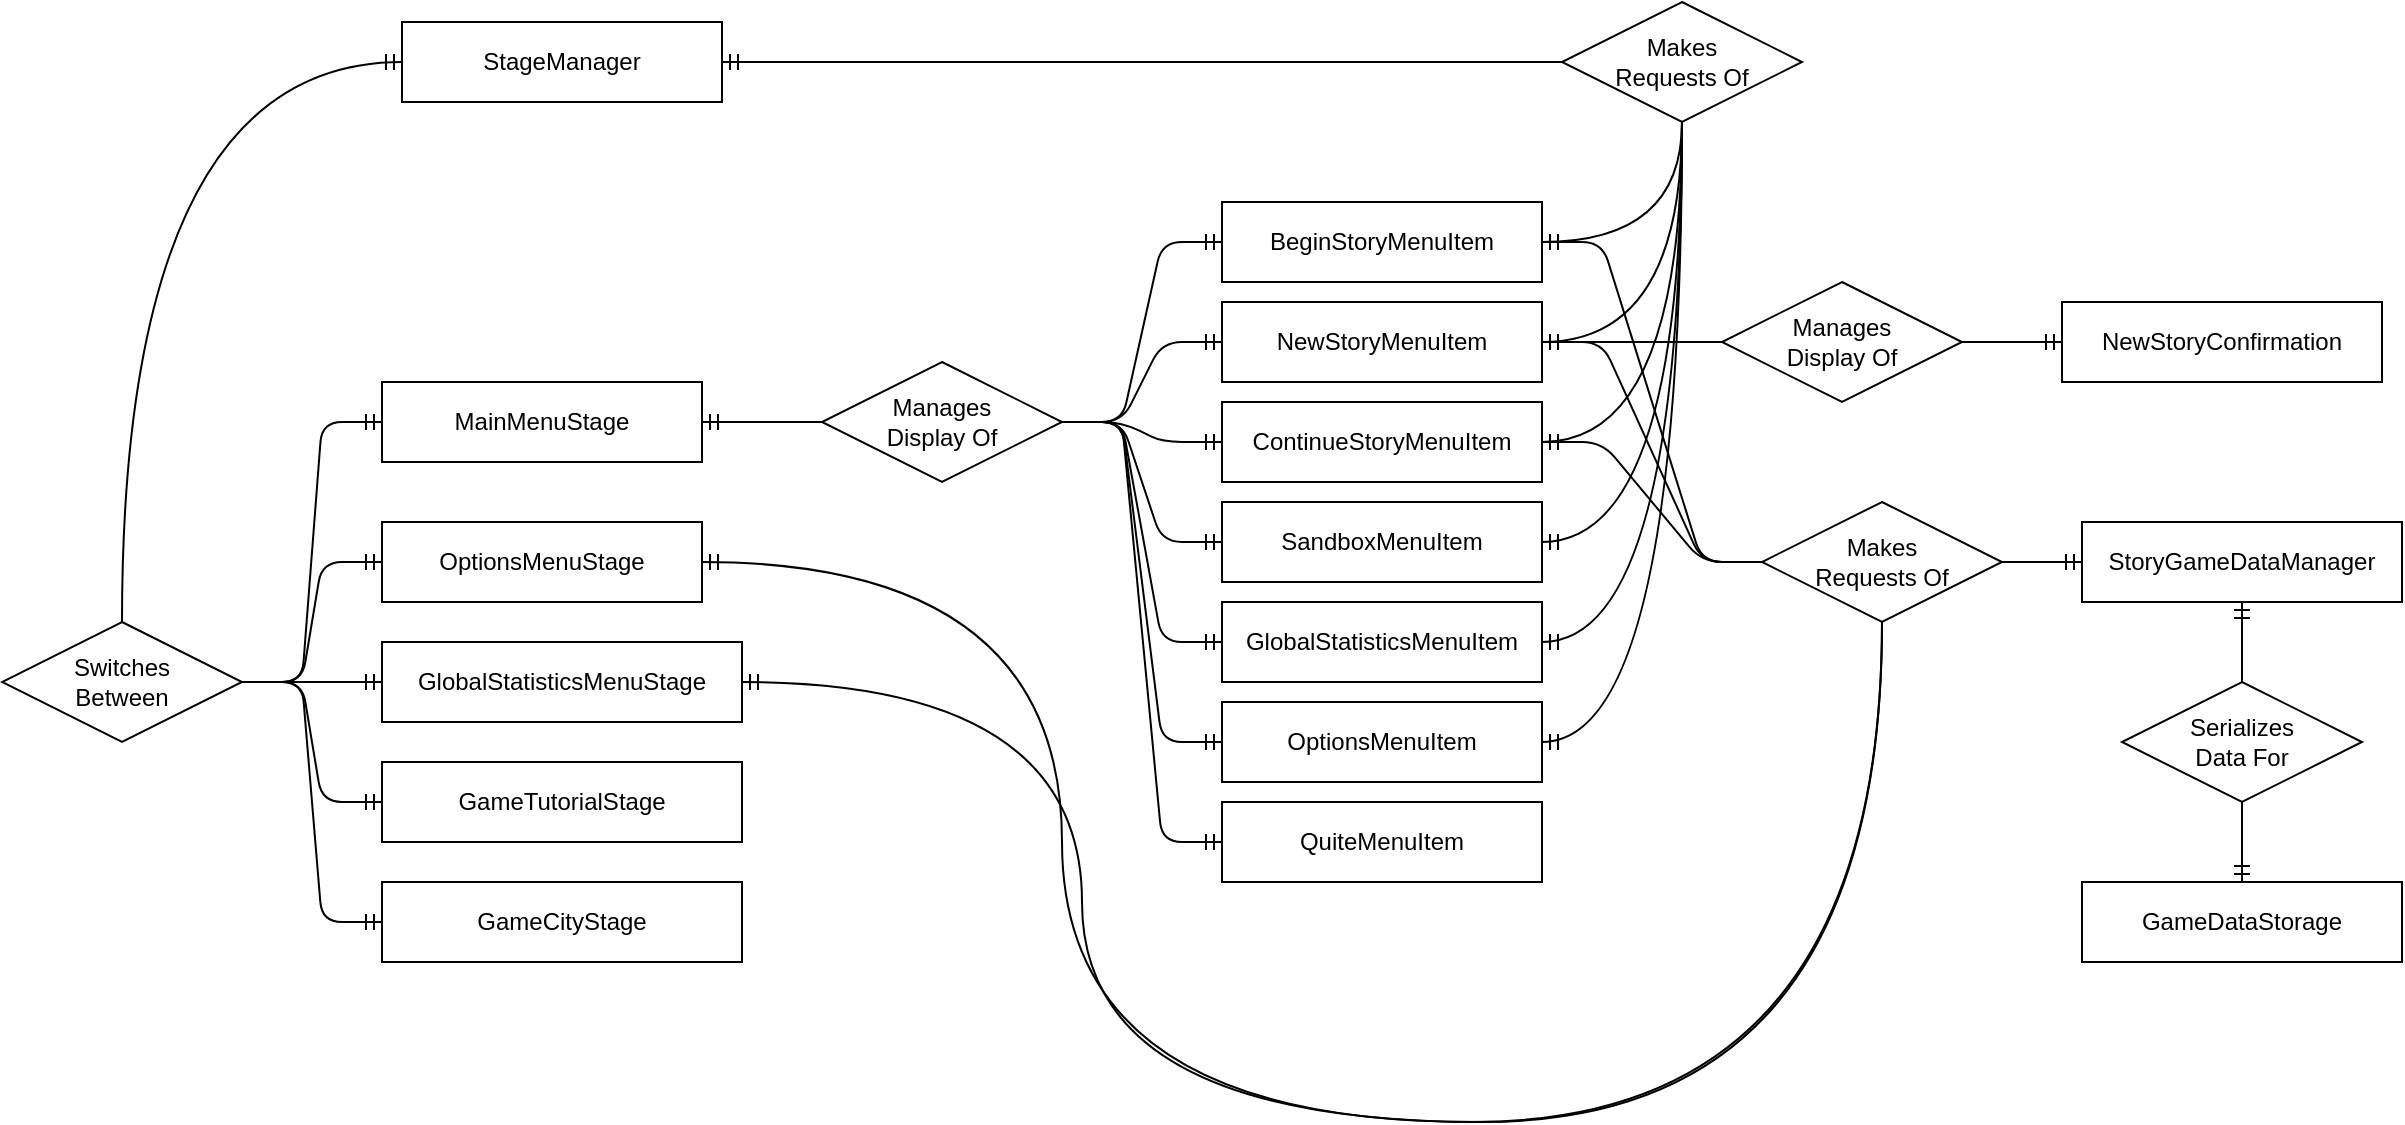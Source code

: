 <mxfile version="13.6.2" type="device"><diagram id="z1Bp5nGud4DJc0nFQbPQ" name="Page-1"><mxGraphModel dx="1422" dy="822" grid="1" gridSize="10" guides="1" tooltips="1" connect="1" arrows="1" fold="1" page="1" pageScale="1" pageWidth="850" pageHeight="1100" math="0" shadow="0"><root><mxCell id="0"/><mxCell id="1" parent="0"/><mxCell id="pnO-uTXIZ-ITCLIeYjSg-1" value="StageManager" style="whiteSpace=wrap;html=1;align=center;" vertex="1" parent="1"><mxGeometry x="240" y="320" width="160" height="40" as="geometry"/></mxCell><mxCell id="pnO-uTXIZ-ITCLIeYjSg-2" value="MainMenuStage" style="whiteSpace=wrap;html=1;align=center;" vertex="1" parent="1"><mxGeometry x="230" y="500" width="160" height="40" as="geometry"/></mxCell><mxCell id="pnO-uTXIZ-ITCLIeYjSg-3" value="NewStoryMenuItem" style="whiteSpace=wrap;html=1;align=center;" vertex="1" parent="1"><mxGeometry x="650" y="460" width="160" height="40" as="geometry"/></mxCell><mxCell id="pnO-uTXIZ-ITCLIeYjSg-4" value="NewStoryConfirmation" style="whiteSpace=wrap;html=1;align=center;" vertex="1" parent="1"><mxGeometry x="1070" y="460" width="160" height="40" as="geometry"/></mxCell><mxCell id="pnO-uTXIZ-ITCLIeYjSg-5" value="StoryGameDataManager" style="whiteSpace=wrap;html=1;align=center;" vertex="1" parent="1"><mxGeometry x="1080" y="570" width="160" height="40" as="geometry"/></mxCell><mxCell id="pnO-uTXIZ-ITCLIeYjSg-6" value="GameDataStorage" style="whiteSpace=wrap;html=1;align=center;" vertex="1" parent="1"><mxGeometry x="1080" y="750" width="160" height="40" as="geometry"/></mxCell><mxCell id="pnO-uTXIZ-ITCLIeYjSg-8" value="BeginStoryMenuItem" style="whiteSpace=wrap;html=1;align=center;" vertex="1" parent="1"><mxGeometry x="650" y="410" width="160" height="40" as="geometry"/></mxCell><mxCell id="pnO-uTXIZ-ITCLIeYjSg-9" value="ContinueStoryMenuItem" style="whiteSpace=wrap;html=1;align=center;" vertex="1" parent="1"><mxGeometry x="650" y="510" width="160" height="40" as="geometry"/></mxCell><mxCell id="pnO-uTXIZ-ITCLIeYjSg-10" value="SandboxMenuItem" style="whiteSpace=wrap;html=1;align=center;" vertex="1" parent="1"><mxGeometry x="650" y="560" width="160" height="40" as="geometry"/></mxCell><mxCell id="pnO-uTXIZ-ITCLIeYjSg-11" value="QuiteMenuItem" style="whiteSpace=wrap;html=1;align=center;" vertex="1" parent="1"><mxGeometry x="650" y="710" width="160" height="40" as="geometry"/></mxCell><mxCell id="pnO-uTXIZ-ITCLIeYjSg-12" value="OptionsMenuItem" style="whiteSpace=wrap;html=1;align=center;" vertex="1" parent="1"><mxGeometry x="650" y="660" width="160" height="40" as="geometry"/></mxCell><mxCell id="pnO-uTXIZ-ITCLIeYjSg-13" value="GlobalStatisticsMenuItem" style="whiteSpace=wrap;html=1;align=center;" vertex="1" parent="1"><mxGeometry x="650" y="610" width="160" height="40" as="geometry"/></mxCell><mxCell id="pnO-uTXIZ-ITCLIeYjSg-14" value="OptionsMenuStage" style="whiteSpace=wrap;html=1;align=center;" vertex="1" parent="1"><mxGeometry x="230" y="570" width="160" height="40" as="geometry"/></mxCell><mxCell id="pnO-uTXIZ-ITCLIeYjSg-15" value="GlobalStatisticsMenuStage" style="whiteSpace=wrap;html=1;align=center;" vertex="1" parent="1"><mxGeometry x="230" y="630" width="180" height="40" as="geometry"/></mxCell><mxCell id="pnO-uTXIZ-ITCLIeYjSg-16" value="GameTutorialStage" style="whiteSpace=wrap;html=1;align=center;" vertex="1" parent="1"><mxGeometry x="230" y="690" width="180" height="40" as="geometry"/></mxCell><mxCell id="pnO-uTXIZ-ITCLIeYjSg-17" value="GameCityStage" style="whiteSpace=wrap;html=1;align=center;" vertex="1" parent="1"><mxGeometry x="230" y="750" width="180" height="40" as="geometry"/></mxCell><mxCell id="pnO-uTXIZ-ITCLIeYjSg-18" value="Switches&lt;br&gt;Between" style="shape=rhombus;perimeter=rhombusPerimeter;whiteSpace=wrap;html=1;align=center;" vertex="1" parent="1"><mxGeometry x="40" y="620" width="120" height="60" as="geometry"/></mxCell><mxCell id="pnO-uTXIZ-ITCLIeYjSg-19" value="" style="edgeStyle=entityRelationEdgeStyle;fontSize=12;html=1;endArrow=ERmandOne;endFill=0;exitX=1;exitY=0.5;exitDx=0;exitDy=0;entryX=0;entryY=0.5;entryDx=0;entryDy=0;" edge="1" parent="1" source="pnO-uTXIZ-ITCLIeYjSg-18" target="pnO-uTXIZ-ITCLIeYjSg-17"><mxGeometry width="100" height="100" relative="1" as="geometry"><mxPoint x="540" y="870" as="sourcePoint"/><mxPoint x="640" y="770" as="targetPoint"/></mxGeometry></mxCell><mxCell id="pnO-uTXIZ-ITCLIeYjSg-20" value="" style="edgeStyle=entityRelationEdgeStyle;fontSize=12;html=1;endArrow=ERmandOne;endFill=0;exitX=1;exitY=0.5;exitDx=0;exitDy=0;entryX=0;entryY=0.5;entryDx=0;entryDy=0;" edge="1" parent="1" source="pnO-uTXIZ-ITCLIeYjSg-18" target="pnO-uTXIZ-ITCLIeYjSg-16"><mxGeometry width="100" height="100" relative="1" as="geometry"><mxPoint x="170" y="620" as="sourcePoint"/><mxPoint x="230" y="750" as="targetPoint"/></mxGeometry></mxCell><mxCell id="pnO-uTXIZ-ITCLIeYjSg-21" value="" style="edgeStyle=entityRelationEdgeStyle;fontSize=12;html=1;endArrow=ERmandOne;endFill=0;exitX=1;exitY=0.5;exitDx=0;exitDy=0;entryX=0;entryY=0.5;entryDx=0;entryDy=0;" edge="1" parent="1" source="pnO-uTXIZ-ITCLIeYjSg-18" target="pnO-uTXIZ-ITCLIeYjSg-15"><mxGeometry width="100" height="100" relative="1" as="geometry"><mxPoint x="170" y="620" as="sourcePoint"/><mxPoint x="230" y="700" as="targetPoint"/></mxGeometry></mxCell><mxCell id="pnO-uTXIZ-ITCLIeYjSg-22" value="" style="edgeStyle=entityRelationEdgeStyle;fontSize=12;html=1;endArrow=ERmandOne;endFill=0;exitX=1;exitY=0.5;exitDx=0;exitDy=0;entryX=0;entryY=0.5;entryDx=0;entryDy=0;" edge="1" parent="1" source="pnO-uTXIZ-ITCLIeYjSg-18" target="pnO-uTXIZ-ITCLIeYjSg-14"><mxGeometry width="100" height="100" relative="1" as="geometry"><mxPoint x="170" y="620" as="sourcePoint"/><mxPoint x="230" y="650" as="targetPoint"/></mxGeometry></mxCell><mxCell id="pnO-uTXIZ-ITCLIeYjSg-23" value="" style="edgeStyle=entityRelationEdgeStyle;fontSize=12;html=1;endArrow=ERmandOne;endFill=0;exitX=1;exitY=0.5;exitDx=0;exitDy=0;entryX=0;entryY=0.5;entryDx=0;entryDy=0;" edge="1" parent="1" source="pnO-uTXIZ-ITCLIeYjSg-18" target="pnO-uTXIZ-ITCLIeYjSg-2"><mxGeometry width="100" height="100" relative="1" as="geometry"><mxPoint x="170" y="620" as="sourcePoint"/><mxPoint x="230" y="600" as="targetPoint"/></mxGeometry></mxCell><mxCell id="pnO-uTXIZ-ITCLIeYjSg-25" value="Manages &lt;br&gt;Display Of" style="shape=rhombus;perimeter=rhombusPerimeter;whiteSpace=wrap;html=1;align=center;" vertex="1" parent="1"><mxGeometry x="450" y="490" width="120" height="60" as="geometry"/></mxCell><mxCell id="pnO-uTXIZ-ITCLIeYjSg-26" value="" style="fontSize=12;html=1;endArrow=none;startArrow=ERmandOne;exitX=1;exitY=0.5;exitDx=0;exitDy=0;entryX=0;entryY=0.5;entryDx=0;entryDy=0;endFill=0;" edge="1" parent="1" source="pnO-uTXIZ-ITCLIeYjSg-2" target="pnO-uTXIZ-ITCLIeYjSg-25"><mxGeometry width="100" height="100" relative="1" as="geometry"><mxPoint x="540" y="870" as="sourcePoint"/><mxPoint x="640" y="770" as="targetPoint"/></mxGeometry></mxCell><mxCell id="pnO-uTXIZ-ITCLIeYjSg-27" value="" style="edgeStyle=entityRelationEdgeStyle;fontSize=12;html=1;endArrow=ERmandOne;endFill=0;exitX=1;exitY=0.5;exitDx=0;exitDy=0;entryX=0;entryY=0.5;entryDx=0;entryDy=0;" edge="1" parent="1" source="pnO-uTXIZ-ITCLIeYjSg-25" target="pnO-uTXIZ-ITCLIeYjSg-8"><mxGeometry width="100" height="100" relative="1" as="geometry"><mxPoint x="170" y="620" as="sourcePoint"/><mxPoint x="240" y="530" as="targetPoint"/></mxGeometry></mxCell><mxCell id="pnO-uTXIZ-ITCLIeYjSg-28" value="" style="edgeStyle=entityRelationEdgeStyle;fontSize=12;html=1;endArrow=ERmandOne;endFill=0;exitX=1;exitY=0.5;exitDx=0;exitDy=0;entryX=0;entryY=0.5;entryDx=0;entryDy=0;" edge="1" parent="1" source="pnO-uTXIZ-ITCLIeYjSg-25" target="pnO-uTXIZ-ITCLIeYjSg-3"><mxGeometry width="100" height="100" relative="1" as="geometry"><mxPoint x="580" y="530" as="sourcePoint"/><mxPoint x="660" y="440" as="targetPoint"/></mxGeometry></mxCell><mxCell id="pnO-uTXIZ-ITCLIeYjSg-29" value="" style="edgeStyle=entityRelationEdgeStyle;fontSize=12;html=1;endArrow=ERmandOne;endFill=0;exitX=1;exitY=0.5;exitDx=0;exitDy=0;entryX=0;entryY=0.5;entryDx=0;entryDy=0;" edge="1" parent="1" source="pnO-uTXIZ-ITCLIeYjSg-25" target="pnO-uTXIZ-ITCLIeYjSg-9"><mxGeometry width="100" height="100" relative="1" as="geometry"><mxPoint x="580" y="530" as="sourcePoint"/><mxPoint x="660" y="490" as="targetPoint"/></mxGeometry></mxCell><mxCell id="pnO-uTXIZ-ITCLIeYjSg-30" value="" style="edgeStyle=entityRelationEdgeStyle;fontSize=12;html=1;endArrow=ERmandOne;endFill=0;exitX=1;exitY=0.5;exitDx=0;exitDy=0;entryX=0;entryY=0.5;entryDx=0;entryDy=0;" edge="1" parent="1" source="pnO-uTXIZ-ITCLIeYjSg-25" target="pnO-uTXIZ-ITCLIeYjSg-10"><mxGeometry width="100" height="100" relative="1" as="geometry"><mxPoint x="580" y="530" as="sourcePoint"/><mxPoint x="660" y="540" as="targetPoint"/></mxGeometry></mxCell><mxCell id="pnO-uTXIZ-ITCLIeYjSg-31" value="" style="edgeStyle=entityRelationEdgeStyle;fontSize=12;html=1;endArrow=ERmandOne;endFill=0;exitX=1;exitY=0.5;exitDx=0;exitDy=0;entryX=0;entryY=0.5;entryDx=0;entryDy=0;" edge="1" parent="1" source="pnO-uTXIZ-ITCLIeYjSg-25" target="pnO-uTXIZ-ITCLIeYjSg-13"><mxGeometry width="100" height="100" relative="1" as="geometry"><mxPoint x="580" y="530" as="sourcePoint"/><mxPoint x="660" y="590" as="targetPoint"/></mxGeometry></mxCell><mxCell id="pnO-uTXIZ-ITCLIeYjSg-32" value="" style="edgeStyle=entityRelationEdgeStyle;fontSize=12;html=1;endArrow=ERmandOne;endFill=0;exitX=1;exitY=0.5;exitDx=0;exitDy=0;entryX=0;entryY=0.5;entryDx=0;entryDy=0;" edge="1" parent="1" source="pnO-uTXIZ-ITCLIeYjSg-25" target="pnO-uTXIZ-ITCLIeYjSg-12"><mxGeometry width="100" height="100" relative="1" as="geometry"><mxPoint x="580" y="530" as="sourcePoint"/><mxPoint x="660" y="640" as="targetPoint"/></mxGeometry></mxCell><mxCell id="pnO-uTXIZ-ITCLIeYjSg-33" value="" style="edgeStyle=entityRelationEdgeStyle;fontSize=12;html=1;endArrow=ERmandOne;endFill=0;exitX=1;exitY=0.5;exitDx=0;exitDy=0;entryX=0;entryY=0.5;entryDx=0;entryDy=0;" edge="1" parent="1" source="pnO-uTXIZ-ITCLIeYjSg-25" target="pnO-uTXIZ-ITCLIeYjSg-11"><mxGeometry width="100" height="100" relative="1" as="geometry"><mxPoint x="580" y="530" as="sourcePoint"/><mxPoint x="660" y="690" as="targetPoint"/></mxGeometry></mxCell><mxCell id="pnO-uTXIZ-ITCLIeYjSg-34" value="Manages &lt;br&gt;Display Of" style="shape=rhombus;perimeter=rhombusPerimeter;whiteSpace=wrap;html=1;align=center;" vertex="1" parent="1"><mxGeometry x="900" y="450" width="120" height="60" as="geometry"/></mxCell><mxCell id="pnO-uTXIZ-ITCLIeYjSg-35" value="" style="fontSize=12;html=1;endArrow=none;startArrow=ERmandOne;exitX=1;exitY=0.5;exitDx=0;exitDy=0;entryX=0;entryY=0.5;entryDx=0;entryDy=0;endFill=0;" edge="1" parent="1" source="pnO-uTXIZ-ITCLIeYjSg-3" target="pnO-uTXIZ-ITCLIeYjSg-34"><mxGeometry width="100" height="100" relative="1" as="geometry"><mxPoint x="400" y="530" as="sourcePoint"/><mxPoint x="460" y="530" as="targetPoint"/></mxGeometry></mxCell><mxCell id="pnO-uTXIZ-ITCLIeYjSg-36" value="" style="fontSize=12;html=1;endArrow=ERmandOne;endFill=0;exitX=1;exitY=0.5;exitDx=0;exitDy=0;entryX=0;entryY=0.5;entryDx=0;entryDy=0;" edge="1" parent="1" source="pnO-uTXIZ-ITCLIeYjSg-34" target="pnO-uTXIZ-ITCLIeYjSg-4"><mxGeometry width="100" height="100" relative="1" as="geometry"><mxPoint x="580" y="530" as="sourcePoint"/><mxPoint x="660" y="440" as="targetPoint"/></mxGeometry></mxCell><mxCell id="pnO-uTXIZ-ITCLIeYjSg-37" value="Makes &lt;br&gt;Requests Of" style="shape=rhombus;perimeter=rhombusPerimeter;whiteSpace=wrap;html=1;align=center;" vertex="1" parent="1"><mxGeometry x="920" y="560" width="120" height="60" as="geometry"/></mxCell><mxCell id="pnO-uTXIZ-ITCLIeYjSg-38" style="edgeStyle=none;rounded=0;orthogonalLoop=1;jettySize=auto;html=1;exitX=0.25;exitY=1;exitDx=0;exitDy=0;entryX=0.5;entryY=1;entryDx=0;entryDy=0;endArrow=none;endFill=0;" edge="1" parent="1" source="pnO-uTXIZ-ITCLIeYjSg-5" target="pnO-uTXIZ-ITCLIeYjSg-5"><mxGeometry relative="1" as="geometry"/></mxCell><mxCell id="pnO-uTXIZ-ITCLIeYjSg-39" value="" style="edgeStyle=entityRelationEdgeStyle;fontSize=12;html=1;endArrow=none;startArrow=ERmandOne;exitX=1;exitY=0.5;exitDx=0;exitDy=0;entryX=0;entryY=0.5;entryDx=0;entryDy=0;endFill=0;" edge="1" parent="1" source="pnO-uTXIZ-ITCLIeYjSg-8" target="pnO-uTXIZ-ITCLIeYjSg-37"><mxGeometry width="100" height="100" relative="1" as="geometry"><mxPoint x="540" y="870" as="sourcePoint"/><mxPoint x="640" y="770" as="targetPoint"/></mxGeometry></mxCell><mxCell id="pnO-uTXIZ-ITCLIeYjSg-40" value="" style="edgeStyle=entityRelationEdgeStyle;fontSize=12;html=1;endArrow=none;startArrow=ERmandOne;exitX=1;exitY=0.5;exitDx=0;exitDy=0;entryX=0;entryY=0.5;entryDx=0;entryDy=0;endFill=0;" edge="1" parent="1" source="pnO-uTXIZ-ITCLIeYjSg-3" target="pnO-uTXIZ-ITCLIeYjSg-37"><mxGeometry width="100" height="100" relative="1" as="geometry"><mxPoint x="820" y="440" as="sourcePoint"/><mxPoint x="930" y="600" as="targetPoint"/></mxGeometry></mxCell><mxCell id="pnO-uTXIZ-ITCLIeYjSg-41" value="" style="edgeStyle=entityRelationEdgeStyle;fontSize=12;html=1;endArrow=none;startArrow=ERmandOne;exitX=1;exitY=0.5;exitDx=0;exitDy=0;entryX=0;entryY=0.5;entryDx=0;entryDy=0;endFill=0;" edge="1" parent="1" source="pnO-uTXIZ-ITCLIeYjSg-9" target="pnO-uTXIZ-ITCLIeYjSg-37"><mxGeometry width="100" height="100" relative="1" as="geometry"><mxPoint x="820" y="440" as="sourcePoint"/><mxPoint x="900" y="670" as="targetPoint"/></mxGeometry></mxCell><mxCell id="pnO-uTXIZ-ITCLIeYjSg-42" value="" style="fontSize=12;html=1;endArrow=ERmandOne;endFill=0;exitX=1;exitY=0.5;exitDx=0;exitDy=0;entryX=0;entryY=0.5;entryDx=0;entryDy=0;" edge="1" parent="1" source="pnO-uTXIZ-ITCLIeYjSg-37" target="pnO-uTXIZ-ITCLIeYjSg-5"><mxGeometry width="100" height="100" relative="1" as="geometry"><mxPoint x="1030" y="490" as="sourcePoint"/><mxPoint x="1080" y="490" as="targetPoint"/></mxGeometry></mxCell><mxCell id="pnO-uTXIZ-ITCLIeYjSg-43" value="Serializes &lt;br&gt;Data For" style="shape=rhombus;perimeter=rhombusPerimeter;whiteSpace=wrap;html=1;align=center;" vertex="1" parent="1"><mxGeometry x="1100" y="650" width="120" height="60" as="geometry"/></mxCell><mxCell id="pnO-uTXIZ-ITCLIeYjSg-44" value="" style="fontSize=12;html=1;endArrow=none;startArrow=ERmandOne;exitX=0.5;exitY=1;exitDx=0;exitDy=0;entryX=0.5;entryY=0;entryDx=0;entryDy=0;endFill=0;" edge="1" parent="1" source="pnO-uTXIZ-ITCLIeYjSg-5" target="pnO-uTXIZ-ITCLIeYjSg-43"><mxGeometry width="100" height="100" relative="1" as="geometry"><mxPoint x="1200" y="630" as="sourcePoint"/><mxPoint x="1260" y="630" as="targetPoint"/></mxGeometry></mxCell><mxCell id="pnO-uTXIZ-ITCLIeYjSg-45" value="" style="fontSize=12;html=1;endArrow=none;startArrow=ERmandOne;exitX=0.5;exitY=0;exitDx=0;exitDy=0;entryX=0.5;entryY=1;entryDx=0;entryDy=0;endFill=0;" edge="1" parent="1" source="pnO-uTXIZ-ITCLIeYjSg-6" target="pnO-uTXIZ-ITCLIeYjSg-43"><mxGeometry width="100" height="100" relative="1" as="geometry"><mxPoint x="1170" y="620" as="sourcePoint"/><mxPoint x="1170" y="660" as="targetPoint"/></mxGeometry></mxCell><mxCell id="pnO-uTXIZ-ITCLIeYjSg-46" value="" style="edgeStyle=orthogonalEdgeStyle;fontSize=12;html=1;endArrow=ERmandOne;exitX=0.5;exitY=0;exitDx=0;exitDy=0;entryX=0;entryY=0.5;entryDx=0;entryDy=0;curved=1;" edge="1" parent="1" source="pnO-uTXIZ-ITCLIeYjSg-18" target="pnO-uTXIZ-ITCLIeYjSg-1"><mxGeometry width="100" height="100" relative="1" as="geometry"><mxPoint x="540" y="470" as="sourcePoint"/><mxPoint x="640" y="370" as="targetPoint"/></mxGeometry></mxCell><mxCell id="pnO-uTXIZ-ITCLIeYjSg-47" value="Makes &lt;br&gt;Requests Of" style="shape=rhombus;perimeter=rhombusPerimeter;whiteSpace=wrap;html=1;align=center;" vertex="1" parent="1"><mxGeometry x="820" y="310" width="120" height="60" as="geometry"/></mxCell><mxCell id="pnO-uTXIZ-ITCLIeYjSg-48" value="" style="edgeStyle=orthogonalEdgeStyle;fontSize=12;html=1;endArrow=none;startArrow=ERmandOne;exitX=1;exitY=0.5;exitDx=0;exitDy=0;entryX=0.5;entryY=1;entryDx=0;entryDy=0;endFill=0;curved=1;" edge="1" parent="1" source="pnO-uTXIZ-ITCLIeYjSg-8" target="pnO-uTXIZ-ITCLIeYjSg-47"><mxGeometry width="100" height="100" relative="1" as="geometry"><mxPoint x="820" y="440" as="sourcePoint"/><mxPoint x="930" y="600" as="targetPoint"/></mxGeometry></mxCell><mxCell id="pnO-uTXIZ-ITCLIeYjSg-49" value="" style="edgeStyle=orthogonalEdgeStyle;fontSize=12;html=1;endArrow=none;startArrow=ERmandOne;exitX=1;exitY=0.5;exitDx=0;exitDy=0;entryX=0.5;entryY=1;entryDx=0;entryDy=0;endFill=0;curved=1;" edge="1" parent="1" source="pnO-uTXIZ-ITCLIeYjSg-3" target="pnO-uTXIZ-ITCLIeYjSg-47"><mxGeometry width="100" height="100" relative="1" as="geometry"><mxPoint x="820" y="440" as="sourcePoint"/><mxPoint x="920" y="300" as="targetPoint"/></mxGeometry></mxCell><mxCell id="pnO-uTXIZ-ITCLIeYjSg-50" value="" style="edgeStyle=orthogonalEdgeStyle;fontSize=12;html=1;endArrow=none;startArrow=ERmandOne;exitX=1;exitY=0.5;exitDx=0;exitDy=0;entryX=0.5;entryY=1;entryDx=0;entryDy=0;endFill=0;curved=1;" edge="1" parent="1" source="pnO-uTXIZ-ITCLIeYjSg-9" target="pnO-uTXIZ-ITCLIeYjSg-47"><mxGeometry width="100" height="100" relative="1" as="geometry"><mxPoint x="820" y="490" as="sourcePoint"/><mxPoint x="920" y="300" as="targetPoint"/></mxGeometry></mxCell><mxCell id="pnO-uTXIZ-ITCLIeYjSg-51" value="" style="edgeStyle=orthogonalEdgeStyle;fontSize=12;html=1;endArrow=none;startArrow=ERmandOne;exitX=1;exitY=0.5;exitDx=0;exitDy=0;entryX=0.5;entryY=1;entryDx=0;entryDy=0;endFill=0;curved=1;" edge="1" parent="1" source="pnO-uTXIZ-ITCLIeYjSg-10" target="pnO-uTXIZ-ITCLIeYjSg-47"><mxGeometry width="100" height="100" relative="1" as="geometry"><mxPoint x="820" y="540" as="sourcePoint"/><mxPoint x="920" y="300" as="targetPoint"/></mxGeometry></mxCell><mxCell id="pnO-uTXIZ-ITCLIeYjSg-53" value="" style="edgeStyle=orthogonalEdgeStyle;fontSize=12;html=1;endArrow=none;startArrow=ERmandOne;exitX=1;exitY=0.5;exitDx=0;exitDy=0;entryX=0.5;entryY=1;entryDx=0;entryDy=0;endFill=0;curved=1;" edge="1" parent="1" source="pnO-uTXIZ-ITCLIeYjSg-13" target="pnO-uTXIZ-ITCLIeYjSg-47"><mxGeometry width="100" height="100" relative="1" as="geometry"><mxPoint x="820" y="590" as="sourcePoint"/><mxPoint x="920" y="300" as="targetPoint"/></mxGeometry></mxCell><mxCell id="pnO-uTXIZ-ITCLIeYjSg-54" value="" style="edgeStyle=orthogonalEdgeStyle;fontSize=12;html=1;endArrow=none;startArrow=ERmandOne;exitX=1;exitY=0.5;exitDx=0;exitDy=0;entryX=0.5;entryY=1;entryDx=0;entryDy=0;endFill=0;curved=1;" edge="1" parent="1" source="pnO-uTXIZ-ITCLIeYjSg-12" target="pnO-uTXIZ-ITCLIeYjSg-47"><mxGeometry width="100" height="100" relative="1" as="geometry"><mxPoint x="820" y="640" as="sourcePoint"/><mxPoint x="920" y="300" as="targetPoint"/></mxGeometry></mxCell><mxCell id="pnO-uTXIZ-ITCLIeYjSg-56" value="" style="fontSize=12;html=1;endArrow=ERmandOne;endFill=0;exitX=0;exitY=0.5;exitDx=0;exitDy=0;entryX=1;entryY=0.5;entryDx=0;entryDy=0;" edge="1" parent="1" source="pnO-uTXIZ-ITCLIeYjSg-47" target="pnO-uTXIZ-ITCLIeYjSg-1"><mxGeometry width="100" height="100" relative="1" as="geometry"><mxPoint x="660" y="259.5" as="sourcePoint"/><mxPoint x="710" y="259.5" as="targetPoint"/></mxGeometry></mxCell><mxCell id="pnO-uTXIZ-ITCLIeYjSg-57" value="" style="edgeStyle=orthogonalEdgeStyle;fontSize=12;html=1;endArrow=none;startArrow=ERmandOne;exitX=1;exitY=0.5;exitDx=0;exitDy=0;entryX=0.5;entryY=1;entryDx=0;entryDy=0;endFill=0;curved=1;" edge="1" parent="1" source="pnO-uTXIZ-ITCLIeYjSg-15" target="pnO-uTXIZ-ITCLIeYjSg-37"><mxGeometry width="100" height="100" relative="1" as="geometry"><mxPoint x="820" y="640" as="sourcePoint"/><mxPoint x="890" y="380" as="targetPoint"/><Array as="points"><mxPoint x="580" y="650"/><mxPoint x="600" y="870"/><mxPoint x="980" y="870"/></Array></mxGeometry></mxCell><mxCell id="pnO-uTXIZ-ITCLIeYjSg-58" value="" style="edgeStyle=orthogonalEdgeStyle;fontSize=12;html=1;endArrow=none;startArrow=ERmandOne;exitX=1;exitY=0.5;exitDx=0;exitDy=0;entryX=0.5;entryY=1;entryDx=0;entryDy=0;endFill=0;curved=1;" edge="1" parent="1" source="pnO-uTXIZ-ITCLIeYjSg-14" target="pnO-uTXIZ-ITCLIeYjSg-37"><mxGeometry width="100" height="100" relative="1" as="geometry"><mxPoint x="420" y="660" as="sourcePoint"/><mxPoint x="990" y="630" as="targetPoint"/><Array as="points"><mxPoint x="570" y="590"/><mxPoint x="570" y="870"/><mxPoint x="980" y="870"/></Array></mxGeometry></mxCell></root></mxGraphModel></diagram></mxfile>